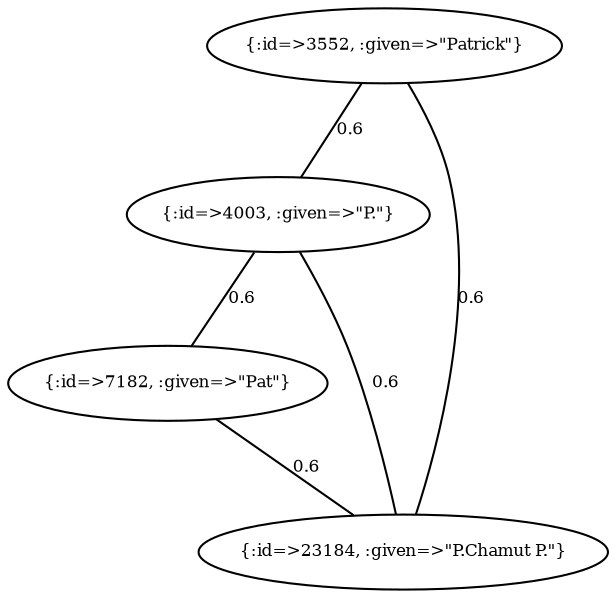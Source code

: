 graph Collector__WeightedGraph {
    "{:id=>3552, :given=>\"Patrick\"}" [
        fontsize = 8,
        label = "{:id=>3552, :given=>\"Patrick\"}"
    ]

    "{:id=>4003, :given=>\"P.\"}" [
        fontsize = 8,
        label = "{:id=>4003, :given=>\"P.\"}"
    ]

    "{:id=>7182, :given=>\"Pat\"}" [
        fontsize = 8,
        label = "{:id=>7182, :given=>\"Pat\"}"
    ]

    "{:id=>23184, :given=>\"P.Chamut P.\"}" [
        fontsize = 8,
        label = "{:id=>23184, :given=>\"P.Chamut P.\"}"
    ]

    "{:id=>3552, :given=>\"Patrick\"}" -- "{:id=>4003, :given=>\"P.\"}" [
        fontsize = 8,
        label = 0.6
    ]

    "{:id=>3552, :given=>\"Patrick\"}" -- "{:id=>23184, :given=>\"P.Chamut P.\"}" [
        fontsize = 8,
        label = 0.6
    ]

    "{:id=>4003, :given=>\"P.\"}" -- "{:id=>7182, :given=>\"Pat\"}" [
        fontsize = 8,
        label = 0.6
    ]

    "{:id=>4003, :given=>\"P.\"}" -- "{:id=>23184, :given=>\"P.Chamut P.\"}" [
        fontsize = 8,
        label = 0.6
    ]

    "{:id=>7182, :given=>\"Pat\"}" -- "{:id=>23184, :given=>\"P.Chamut P.\"}" [
        fontsize = 8,
        label = 0.6
    ]
}
